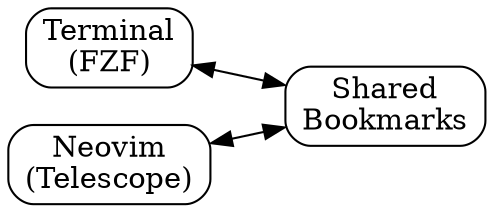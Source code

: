 digraph G {
    rankdir=LR;
    node [shape=box, style=rounded];
    
    // Simple components
    bookmarks [label="Shared\nBookmarks", shape=box];
    
    // Terminal side
    terminal [label="Terminal\n(FZF)"];
    
    // Neovim side
    neovim [label="Neovim\n(Telescope)"];
    
    // Simple connections
    terminal -> bookmarks [dir=both];
    neovim -> bookmarks [dir=both];
    
    // Rank
    {rank=same; terminal; neovim;}
}